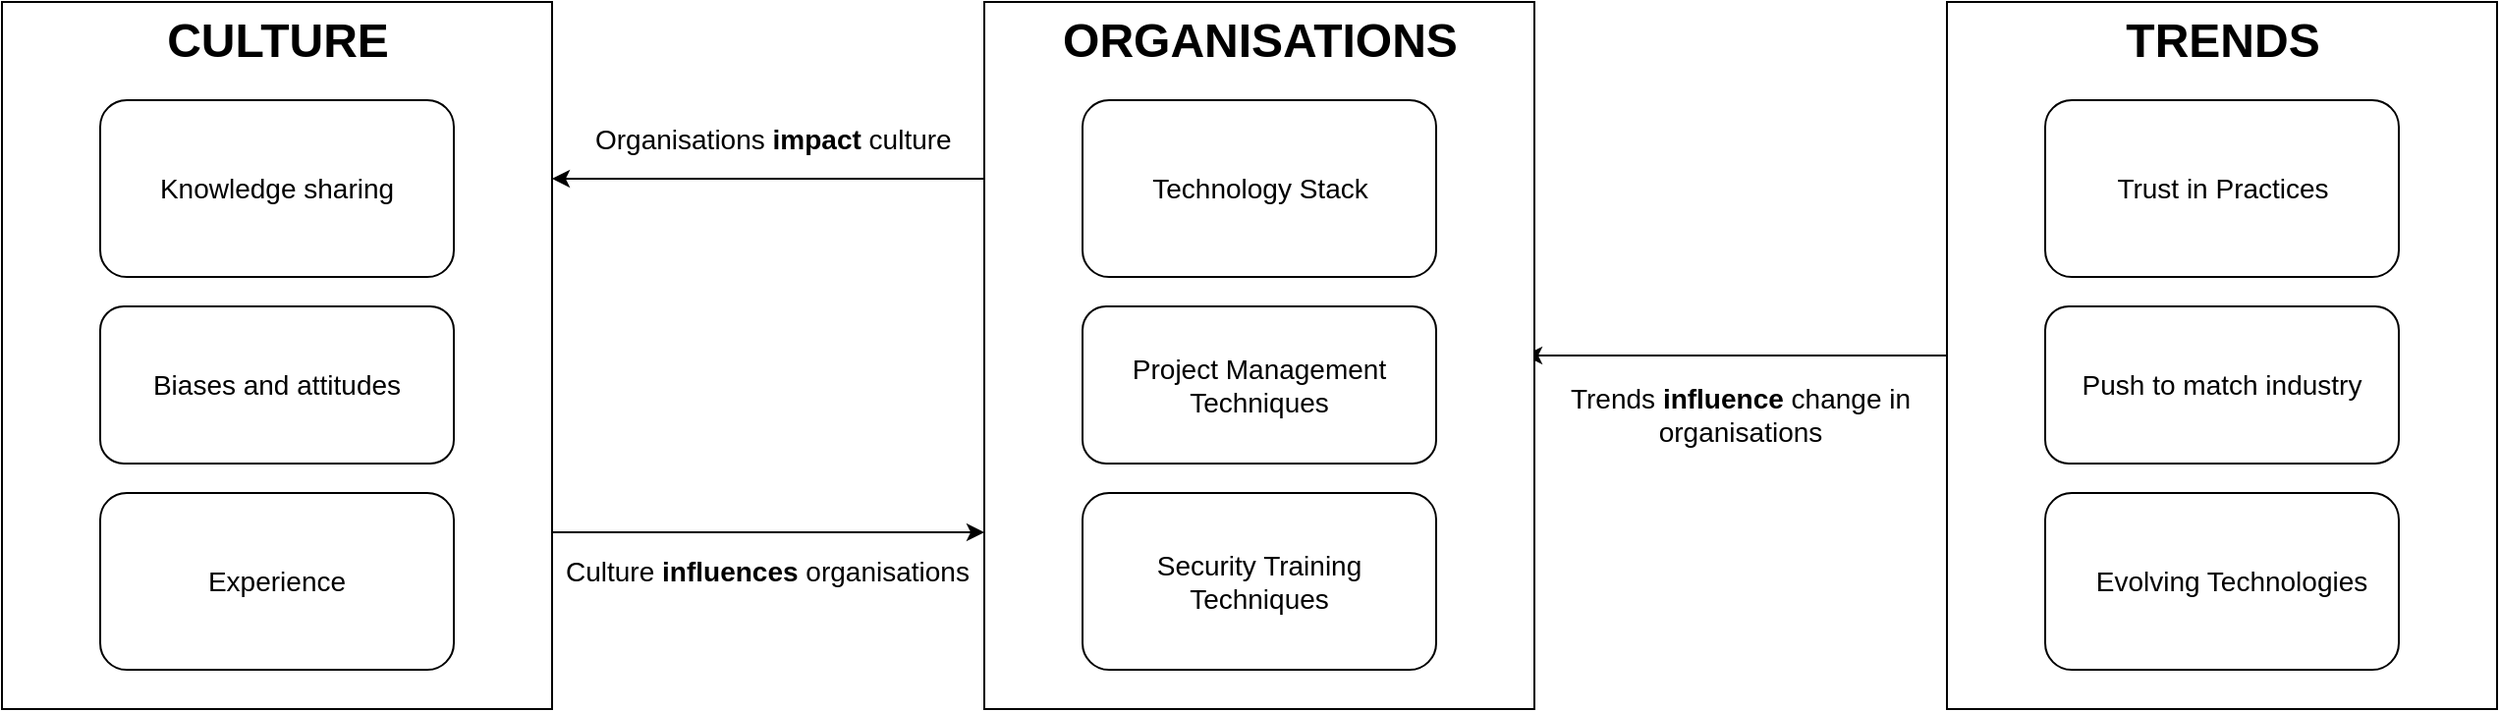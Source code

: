 <mxfile version="13.7.8" type="device"><diagram id="R2lEEEUBdFMjLlhIrx00" name="Page-1"><mxGraphModel dx="946" dy="614" grid="1" gridSize="10" guides="1" tooltips="1" connect="1" arrows="1" fold="1" page="1" pageScale="1" pageWidth="850" pageHeight="1100" math="0" shadow="0" extFonts="Permanent Marker^https://fonts.googleapis.com/css?family=Permanent+Marker"><root><mxCell id="0"/><mxCell id="1" parent="0"/><mxCell id="uQ6ODGV0pOVamaCVRPK4-7" style="edgeStyle=orthogonalEdgeStyle;rounded=0;orthogonalLoop=1;jettySize=auto;html=1;entryX=1;entryY=0.5;entryDx=0;entryDy=0;" parent="1" edge="1"><mxGeometry relative="1" as="geometry"><mxPoint x="1130" y="310" as="sourcePoint"/><mxPoint x="915" y="310" as="targetPoint"/></mxGeometry></mxCell><mxCell id="tbugEhDQnCYq2rN1v5Cc-21" style="edgeStyle=orthogonalEdgeStyle;rounded=0;orthogonalLoop=1;jettySize=auto;html=1;exitX=1;exitY=0.75;exitDx=0;exitDy=0;entryX=0;entryY=0.75;entryDx=0;entryDy=0;" edge="1" parent="1" source="_zPKoPcr8g0Sg_G4T-uy-2" target="tbugEhDQnCYq2rN1v5Cc-2"><mxGeometry relative="1" as="geometry"/></mxCell><mxCell id="_zPKoPcr8g0Sg_G4T-uy-2" value="" style="rounded=0;whiteSpace=wrap;html=1;" parent="1" vertex="1"><mxGeometry x="140" y="130" width="280" height="360" as="geometry"/></mxCell><mxCell id="_zPKoPcr8g0Sg_G4T-uy-5" value="" style="rounded=1;whiteSpace=wrap;html=1;" parent="1" vertex="1"><mxGeometry x="190" y="285" width="180" height="80" as="geometry"/></mxCell><mxCell id="_zPKoPcr8g0Sg_G4T-uy-1" value="&lt;font style=&quot;font-size: 14px&quot;&gt;Biases and attitudes&lt;/font&gt;" style="text;html=1;strokeColor=none;fillColor=none;align=center;verticalAlign=middle;whiteSpace=wrap;rounded=0;" parent="1" vertex="1"><mxGeometry x="210" y="315" width="140" height="20" as="geometry"/></mxCell><mxCell id="_zPKoPcr8g0Sg_G4T-uy-7" value="CULTURE" style="text;strokeColor=none;fillColor=none;html=1;fontSize=24;fontStyle=1;verticalAlign=middle;align=center;" parent="1" vertex="1"><mxGeometry x="230" y="130" width="100" height="40" as="geometry"/></mxCell><mxCell id="_zPKoPcr8g0Sg_G4T-uy-9" value="" style="rounded=1;whiteSpace=wrap;html=1;" parent="1" vertex="1"><mxGeometry x="190" y="180" width="180" height="90" as="geometry"/></mxCell><mxCell id="_zPKoPcr8g0Sg_G4T-uy-8" value="&lt;font style=&quot;font-size: 14px&quot;&gt;Knowledge sharing&lt;/font&gt;" style="text;html=1;strokeColor=none;fillColor=none;align=center;verticalAlign=middle;whiteSpace=wrap;rounded=0;" parent="1" vertex="1"><mxGeometry x="211.25" y="220" width="137.5" height="10" as="geometry"/></mxCell><mxCell id="_zPKoPcr8g0Sg_G4T-uy-31" value="&lt;font style=&quot;font-size: 14px&quot;&gt;Organisations&amp;nbsp;&lt;b&gt;impact&lt;/b&gt; culture&lt;/font&gt;" style="text;html=1;strokeColor=none;fillColor=none;align=left;verticalAlign=middle;whiteSpace=wrap;rounded=0;" parent="1" vertex="1"><mxGeometry x="440" y="190" width="190" height="20" as="geometry"/></mxCell><mxCell id="_zPKoPcr8g0Sg_G4T-uy-38" value="&lt;font style=&quot;font-size: 14px&quot;&gt;Trends &lt;b&gt;influence&lt;/b&gt; change in organisations&lt;/font&gt;" style="text;html=1;strokeColor=none;fillColor=none;align=center;verticalAlign=middle;whiteSpace=wrap;rounded=0;" parent="1" vertex="1"><mxGeometry x="920" y="330" width="210" height="20" as="geometry"/></mxCell><mxCell id="_zPKoPcr8g0Sg_G4T-uy-50" value="" style="rounded=1;whiteSpace=wrap;html=1;" parent="1" vertex="1"><mxGeometry x="190" y="380" width="180" height="90" as="geometry"/></mxCell><mxCell id="_zPKoPcr8g0Sg_G4T-uy-51" value="&lt;font style=&quot;font-size: 14px&quot;&gt;Experience&lt;/font&gt;" style="text;html=1;strokeColor=none;fillColor=none;align=center;verticalAlign=middle;whiteSpace=wrap;rounded=0;" parent="1" vertex="1"><mxGeometry x="230" y="415" width="100" height="20" as="geometry"/></mxCell><mxCell id="_zPKoPcr8g0Sg_G4T-uy-55" value="&lt;font style=&quot;font-size: 14px&quot;&gt;Culture &lt;b&gt;influences&lt;/b&gt; organisations&lt;/font&gt;" style="text;html=1;strokeColor=none;fillColor=none;align=left;verticalAlign=middle;whiteSpace=wrap;rounded=0;" parent="1" vertex="1"><mxGeometry x="425" y="410" width="225" height="20" as="geometry"/></mxCell><mxCell id="tbugEhDQnCYq2rN1v5Cc-22" style="edgeStyle=orthogonalEdgeStyle;rounded=0;orthogonalLoop=1;jettySize=auto;html=1;exitX=0;exitY=0.25;exitDx=0;exitDy=0;entryX=1;entryY=0.25;entryDx=0;entryDy=0;" edge="1" parent="1" source="tbugEhDQnCYq2rN1v5Cc-2" target="_zPKoPcr8g0Sg_G4T-uy-2"><mxGeometry relative="1" as="geometry"/></mxCell><mxCell id="tbugEhDQnCYq2rN1v5Cc-2" value="" style="rounded=0;whiteSpace=wrap;html=1;" vertex="1" parent="1"><mxGeometry x="640" y="130" width="280" height="360" as="geometry"/></mxCell><mxCell id="tbugEhDQnCYq2rN1v5Cc-3" value="" style="rounded=1;whiteSpace=wrap;html=1;" vertex="1" parent="1"><mxGeometry x="690" y="285" width="180" height="80" as="geometry"/></mxCell><mxCell id="tbugEhDQnCYq2rN1v5Cc-4" value="&lt;font style=&quot;font-size: 14px&quot;&gt;Project Management Techniques&lt;/font&gt;" style="text;html=1;strokeColor=none;fillColor=none;align=center;verticalAlign=middle;whiteSpace=wrap;rounded=0;" vertex="1" parent="1"><mxGeometry x="710" y="315" width="140" height="20" as="geometry"/></mxCell><mxCell id="tbugEhDQnCYq2rN1v5Cc-5" value="ORGANISATIONS" style="text;strokeColor=none;fillColor=none;html=1;fontSize=24;fontStyle=1;verticalAlign=middle;align=center;" vertex="1" parent="1"><mxGeometry x="730" y="130" width="100" height="40" as="geometry"/></mxCell><mxCell id="tbugEhDQnCYq2rN1v5Cc-6" value="" style="rounded=1;whiteSpace=wrap;html=1;" vertex="1" parent="1"><mxGeometry x="690" y="180" width="180" height="90" as="geometry"/></mxCell><mxCell id="tbugEhDQnCYq2rN1v5Cc-7" value="&lt;font style=&quot;font-size: 14px&quot;&gt;Technology Stack&lt;/font&gt;" style="text;html=1;strokeColor=none;fillColor=none;align=center;verticalAlign=middle;whiteSpace=wrap;rounded=0;" vertex="1" parent="1"><mxGeometry x="722.5" y="220" width="115" height="10" as="geometry"/></mxCell><mxCell id="tbugEhDQnCYq2rN1v5Cc-8" value="" style="rounded=1;whiteSpace=wrap;html=1;" vertex="1" parent="1"><mxGeometry x="690" y="380" width="180" height="90" as="geometry"/></mxCell><mxCell id="tbugEhDQnCYq2rN1v5Cc-9" value="&lt;font style=&quot;font-size: 14px&quot;&gt;Security Training Techniques&lt;/font&gt;" style="text;html=1;strokeColor=none;fillColor=none;align=center;verticalAlign=middle;whiteSpace=wrap;rounded=0;" vertex="1" parent="1"><mxGeometry x="720" y="415" width="120" height="20" as="geometry"/></mxCell><mxCell id="tbugEhDQnCYq2rN1v5Cc-10" value="" style="rounded=0;whiteSpace=wrap;html=1;" vertex="1" parent="1"><mxGeometry x="1130" y="130" width="280" height="360" as="geometry"/></mxCell><mxCell id="tbugEhDQnCYq2rN1v5Cc-11" value="" style="rounded=1;whiteSpace=wrap;html=1;" vertex="1" parent="1"><mxGeometry x="1180" y="285" width="180" height="80" as="geometry"/></mxCell><mxCell id="tbugEhDQnCYq2rN1v5Cc-12" value="&lt;font style=&quot;font-size: 14px&quot;&gt;Push to match industry&lt;/font&gt;" style="text;html=1;strokeColor=none;fillColor=none;align=center;verticalAlign=middle;whiteSpace=wrap;rounded=0;" vertex="1" parent="1"><mxGeometry x="1190" y="315" width="160" height="20" as="geometry"/></mxCell><mxCell id="tbugEhDQnCYq2rN1v5Cc-13" value="TRENDS" style="text;strokeColor=none;fillColor=none;html=1;fontSize=24;fontStyle=1;verticalAlign=middle;align=center;" vertex="1" parent="1"><mxGeometry x="1220" y="130" width="100" height="40" as="geometry"/></mxCell><mxCell id="tbugEhDQnCYq2rN1v5Cc-14" value="" style="rounded=1;whiteSpace=wrap;html=1;" vertex="1" parent="1"><mxGeometry x="1180" y="180" width="180" height="90" as="geometry"/></mxCell><mxCell id="tbugEhDQnCYq2rN1v5Cc-15" value="&lt;font style=&quot;font-size: 14px&quot;&gt;Trust in Practices&lt;/font&gt;" style="text;html=1;strokeColor=none;fillColor=none;align=center;verticalAlign=middle;whiteSpace=wrap;rounded=0;" vertex="1" parent="1"><mxGeometry x="1212.5" y="220" width="115" height="10" as="geometry"/></mxCell><mxCell id="tbugEhDQnCYq2rN1v5Cc-16" value="" style="rounded=1;whiteSpace=wrap;html=1;" vertex="1" parent="1"><mxGeometry x="1180" y="380" width="180" height="90" as="geometry"/></mxCell><mxCell id="tbugEhDQnCYq2rN1v5Cc-17" value="&lt;font style=&quot;font-size: 14px&quot;&gt;Evolving Technologies&lt;/font&gt;" style="text;html=1;strokeColor=none;fillColor=none;align=center;verticalAlign=middle;whiteSpace=wrap;rounded=0;" vertex="1" parent="1"><mxGeometry x="1200" y="415" width="150" height="20" as="geometry"/></mxCell></root></mxGraphModel></diagram></mxfile>